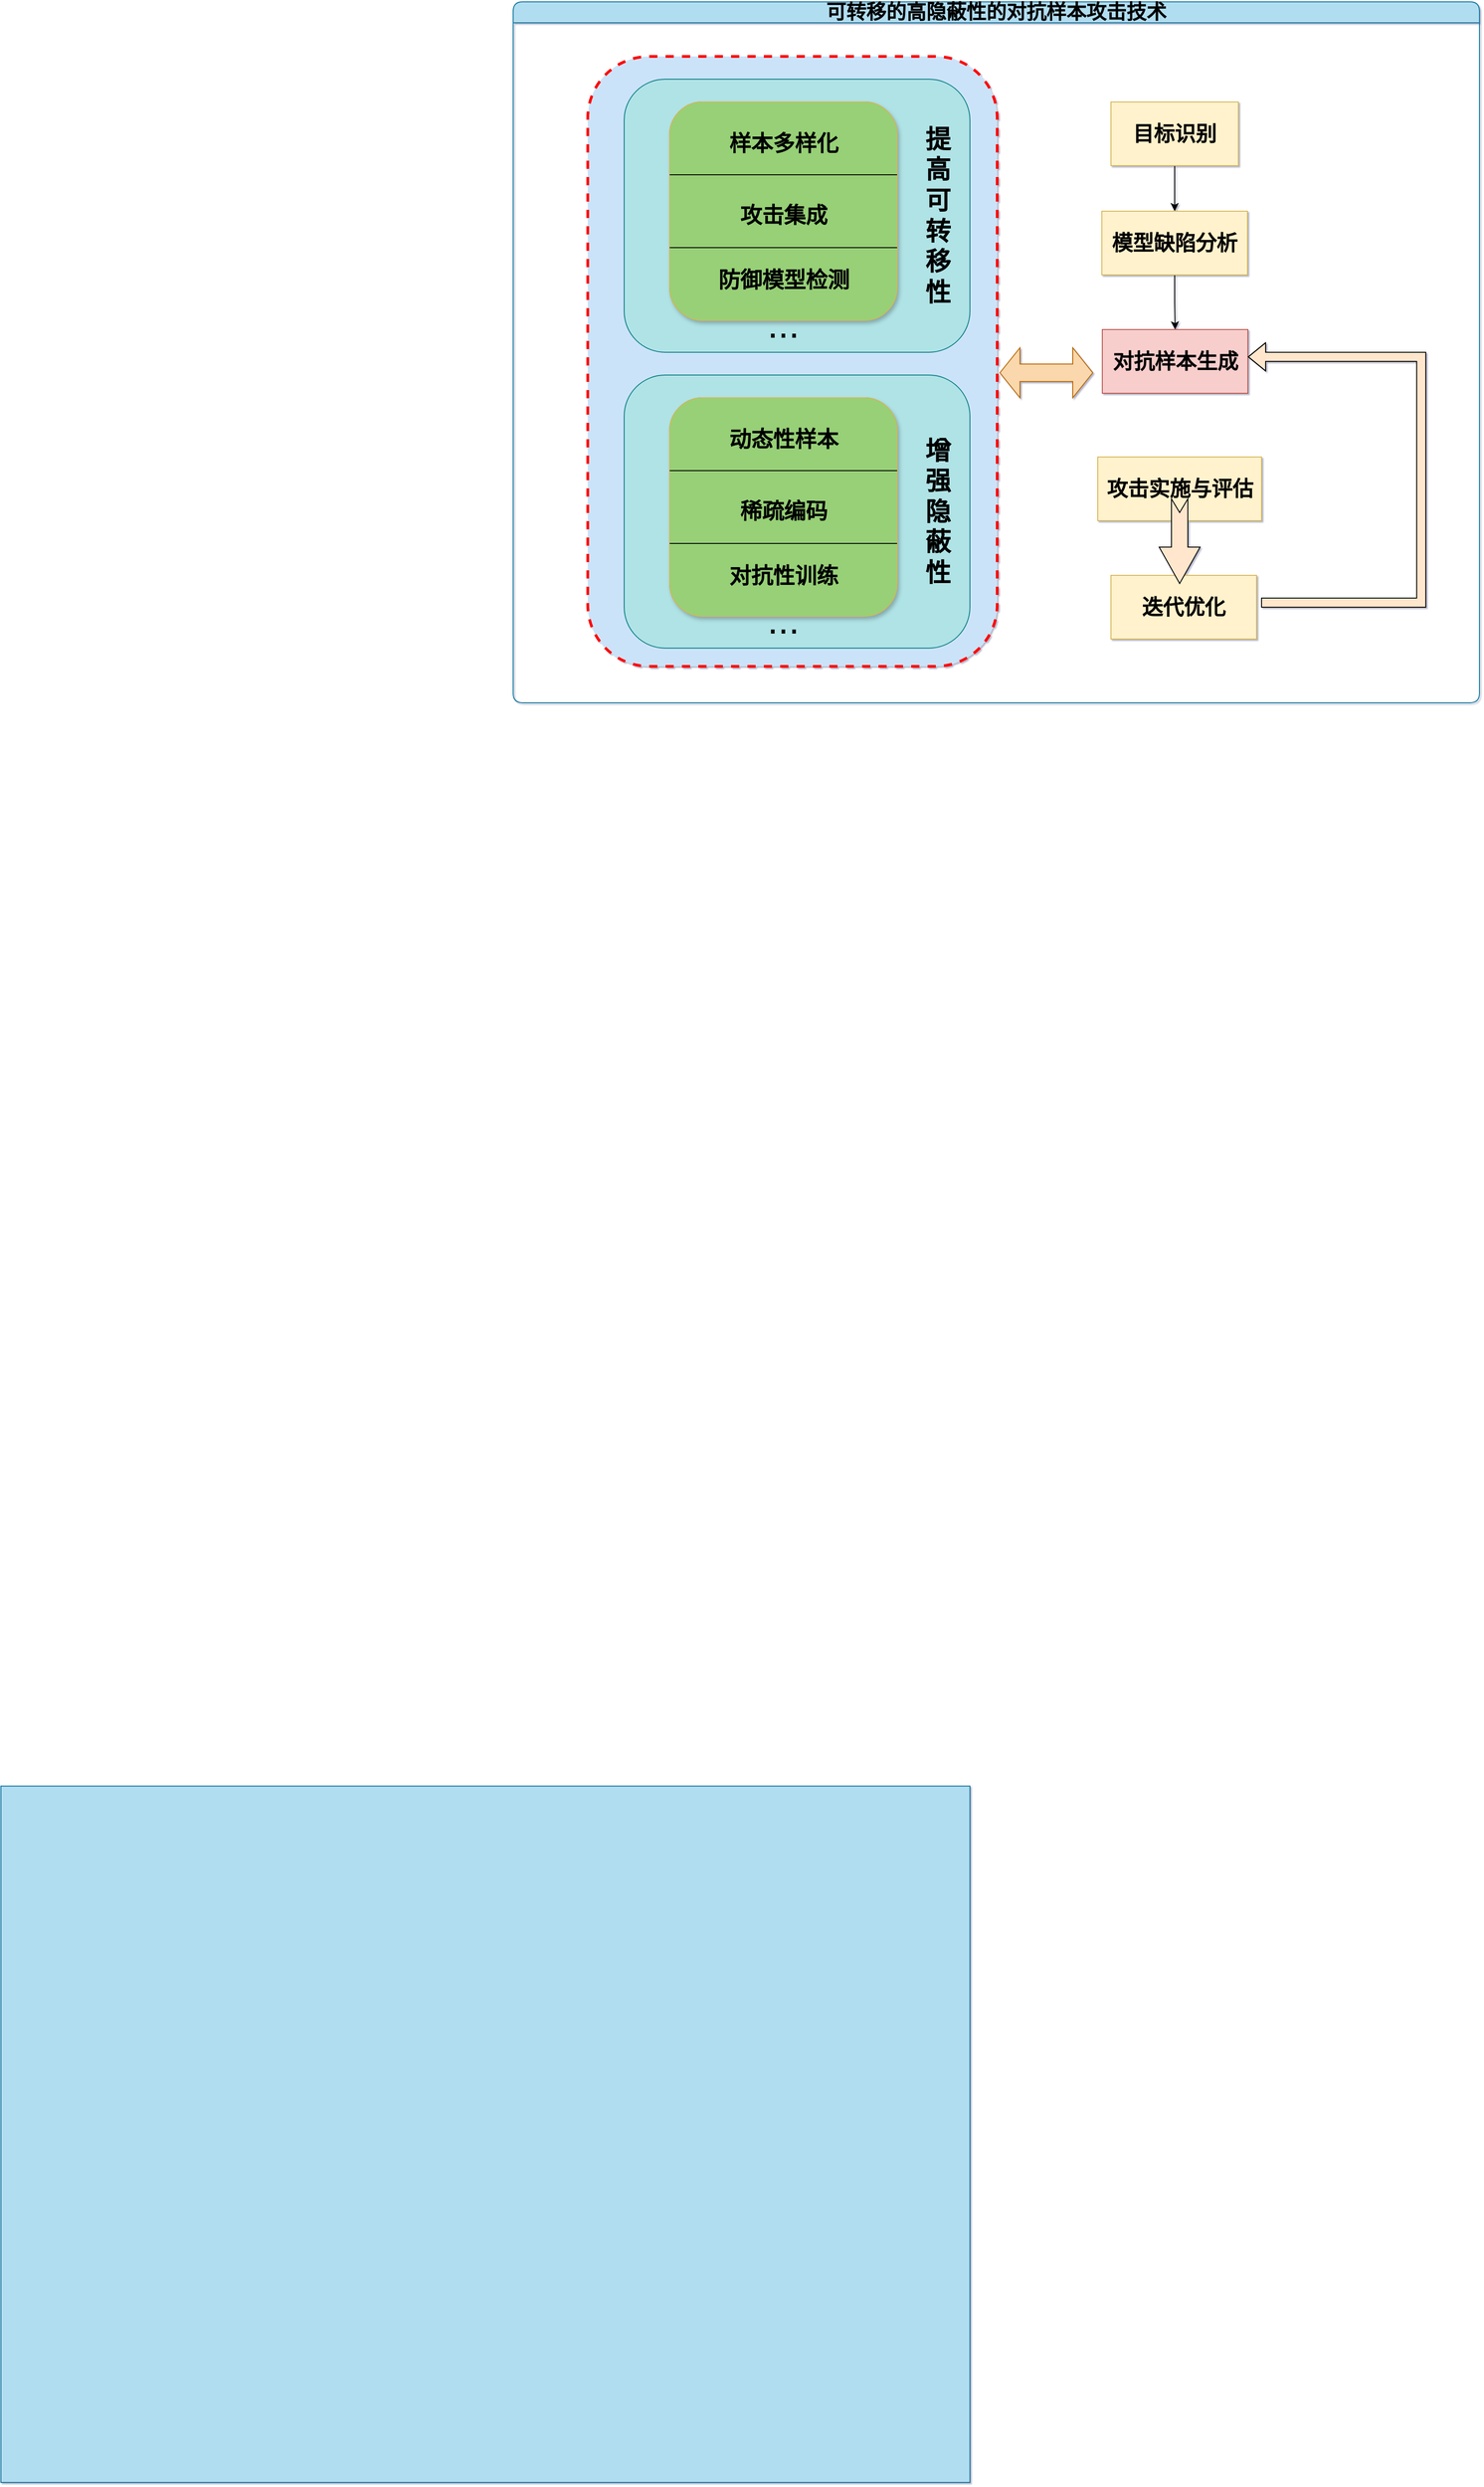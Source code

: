 <mxfile version="24.8.0">
  <diagram name="第 1 页" id="HA4UVDwD3Zuw-qyTp5fs">
    <mxGraphModel dx="3519" dy="2359" grid="1" gridSize="10" guides="1" tooltips="1" connect="1" arrows="1" fold="1" page="1" pageScale="1" pageWidth="827" pageHeight="1169" background="#FFFFFF" math="0" shadow="1">
      <root>
        <mxCell id="0" />
        <mxCell id="1" parent="0" />
        <mxCell id="MQWxd4llmsT6GIJLcgqH-2" value="&lt;font style=&quot;font-size: 22px;&quot;&gt;可转移的高隐蔽性的对抗样本攻击技术&lt;/font&gt;" style="swimlane;whiteSpace=wrap;html=1;movable=1;resizable=1;rotatable=1;deletable=1;editable=1;locked=0;connectable=1;fillColor=#B1DDF0;strokeColor=#10739e;swimlaneFillColor=none;rounded=1;labelBackgroundColor=none;" parent="1" vertex="1">
          <mxGeometry x="-291" y="-600" width="1062" height="770" as="geometry" />
        </mxCell>
        <mxCell id="avuRpU4u4uQsAYTOEr3t-48" value="" style="group" vertex="1" connectable="0" parent="MQWxd4llmsT6GIJLcgqH-2">
          <mxGeometry x="642.5" y="110" width="355.5" height="590" as="geometry" />
        </mxCell>
        <mxCell id="MQWxd4llmsT6GIJLcgqH-11" style="edgeStyle=orthogonalEdgeStyle;rounded=0;orthogonalLoop=1;jettySize=auto;html=1;exitX=0.5;exitY=1;exitDx=0;exitDy=0;entryX=0.5;entryY=0;entryDx=0;entryDy=0;" parent="avuRpU4u4uQsAYTOEr3t-48" source="MQWxd4llmsT6GIJLcgqH-4" target="MQWxd4llmsT6GIJLcgqH-5" edge="1">
          <mxGeometry relative="1" as="geometry" />
        </mxCell>
        <mxCell id="MQWxd4llmsT6GIJLcgqH-4" value="&lt;b&gt;&lt;font style=&quot;font-size: 23px;&quot;&gt;目标识别&lt;/font&gt;&lt;/b&gt;" style="rounded=0;whiteSpace=wrap;html=1;fillColor=#fff2cc;strokeColor=#d6b656;" parent="avuRpU4u4uQsAYTOEr3t-48" vertex="1">
          <mxGeometry x="14.5" width="140" height="70" as="geometry" />
        </mxCell>
        <mxCell id="MQWxd4llmsT6GIJLcgqH-12" style="edgeStyle=orthogonalEdgeStyle;rounded=0;orthogonalLoop=1;jettySize=auto;html=1;exitX=0.5;exitY=1;exitDx=0;exitDy=0;entryX=0.5;entryY=0;entryDx=0;entryDy=0;" parent="avuRpU4u4uQsAYTOEr3t-48" source="MQWxd4llmsT6GIJLcgqH-5" target="MQWxd4llmsT6GIJLcgqH-6" edge="1">
          <mxGeometry relative="1" as="geometry" />
        </mxCell>
        <mxCell id="MQWxd4llmsT6GIJLcgqH-5" value="&lt;span style=&quot;font-size: 23px;&quot;&gt;&lt;b&gt;模型缺陷分析&lt;/b&gt;&lt;/span&gt;" style="rounded=0;whiteSpace=wrap;html=1;fillColor=#fff2cc;strokeColor=#d6b656;" parent="avuRpU4u4uQsAYTOEr3t-48" vertex="1">
          <mxGeometry x="4.5" y="120" width="160" height="70" as="geometry" />
        </mxCell>
        <mxCell id="MQWxd4llmsT6GIJLcgqH-6" value="&lt;span style=&quot;font-size: 23px;&quot;&gt;&lt;b&gt;对抗样本生成&lt;/b&gt;&lt;/span&gt;" style="rounded=0;whiteSpace=wrap;html=1;fillColor=#f8cecc;strokeColor=#b85450;" parent="avuRpU4u4uQsAYTOEr3t-48" vertex="1">
          <mxGeometry x="5" y="250" width="160" height="70" as="geometry" />
        </mxCell>
        <mxCell id="MQWxd4llmsT6GIJLcgqH-9" value="&lt;span style=&quot;font-size: 23px;&quot;&gt;&lt;b&gt;攻击实施与评估&lt;/b&gt;&lt;/span&gt;" style="rounded=0;whiteSpace=wrap;html=1;fillColor=#fff2cc;strokeColor=#d6b656;" parent="avuRpU4u4uQsAYTOEr3t-48" vertex="1">
          <mxGeometry y="390" width="180" height="70" as="geometry" />
        </mxCell>
        <mxCell id="MQWxd4llmsT6GIJLcgqH-23" style="edgeStyle=orthogonalEdgeStyle;rounded=0;orthogonalLoop=1;jettySize=auto;html=1;shape=flexArrow;fillColor=#FFE6CC;" parent="avuRpU4u4uQsAYTOEr3t-48" edge="1">
          <mxGeometry relative="1" as="geometry">
            <Array as="points">
              <mxPoint x="179.5" y="550" />
              <mxPoint x="355.5" y="550" />
              <mxPoint x="355.5" y="280" />
            </Array>
            <mxPoint x="165" y="280" as="targetPoint" />
            <mxPoint x="179.5" y="550" as="sourcePoint" />
          </mxGeometry>
        </mxCell>
        <mxCell id="MQWxd4llmsT6GIJLcgqH-10" value="&lt;span style=&quot;font-size: 23px;&quot;&gt;&lt;b&gt;迭代优化&lt;/b&gt;&lt;/span&gt;" style="rounded=0;whiteSpace=wrap;html=1;fillColor=#fff2cc;strokeColor=#d6b656;" parent="avuRpU4u4uQsAYTOEr3t-48" vertex="1">
          <mxGeometry x="14.5" y="520" width="160" height="70" as="geometry" />
        </mxCell>
        <mxCell id="eit7i80TBagA0Y27QY0m-10" value="" style="html=1;shadow=0;dashed=0;align=center;verticalAlign=middle;shape=mxgraph.arrows2.arrow;dy=0.6;dx=40;notch=15;rotation=90;fillColor=#FFE6CC;" parent="avuRpU4u4uQsAYTOEr3t-48" vertex="1">
          <mxGeometry x="43.5" y="460" width="93" height="45" as="geometry" />
        </mxCell>
        <mxCell id="avuRpU4u4uQsAYTOEr3t-43" value="" style="group" vertex="1" connectable="0" parent="MQWxd4llmsT6GIJLcgqH-2">
          <mxGeometry x="150" y="130" width="912" height="795" as="geometry" />
        </mxCell>
        <mxCell id="eit7i80TBagA0Y27QY0m-5" value="" style="html=1;shadow=0;dashed=0;align=center;verticalAlign=middle;shape=mxgraph.arrows2.twoWayArrow;dy=0.65;dx=22;rotation=-180;fillColor=#fad7ac;strokeColor=#b46504;" parent="avuRpU4u4uQsAYTOEr3t-43" vertex="1">
          <mxGeometry x="385" y="250" width="102" height="55" as="geometry" />
        </mxCell>
        <mxCell id="avuRpU4u4uQsAYTOEr3t-42" value="" style="group;movable=1;resizable=1;rotatable=1;deletable=1;editable=1;locked=0;connectable=1;" vertex="1" connectable="0" parent="avuRpU4u4uQsAYTOEr3t-43">
          <mxGeometry x="-68" y="-70" width="980" height="865" as="geometry" />
        </mxCell>
        <mxCell id="avuRpU4u4uQsAYTOEr3t-47" value="" style="group" vertex="1" connectable="0" parent="avuRpU4u4uQsAYTOEr3t-42">
          <mxGeometry width="980" height="865" as="geometry" />
        </mxCell>
        <mxCell id="eit7i80TBagA0Y27QY0m-4" value="" style="rounded=1;whiteSpace=wrap;html=1;fillColor=#CBE3F8;dashed=1;strokeWidth=3;strokeColor=#FF0000;perimeterSpacing=0;movable=1;resizable=1;rotatable=1;deletable=1;editable=1;locked=0;connectable=1;" parent="avuRpU4u4uQsAYTOEr3t-47" vertex="1">
          <mxGeometry width="450" height="670" as="geometry" />
        </mxCell>
        <mxCell id="avuRpU4u4uQsAYTOEr3t-46" value="" style="group" vertex="1" connectable="0" parent="avuRpU4u4uQsAYTOEr3t-47">
          <mxGeometry x="40" y="25" width="940" height="710" as="geometry" />
        </mxCell>
        <mxCell id="MQWxd4llmsT6GIJLcgqH-7" value="" style="rounded=1;whiteSpace=wrap;html=1;fillColor=#b0e3e6;strokeColor=#0e8088;movable=1;resizable=1;rotatable=1;deletable=1;editable=1;locked=0;connectable=1;" parent="avuRpU4u4uQsAYTOEr3t-46" vertex="1">
          <mxGeometry width="380" height="300" as="geometry" />
        </mxCell>
        <mxCell id="avuRpU4u4uQsAYTOEr3t-28" value="&lt;font style=&quot;font-size: 42px;&quot;&gt;...&lt;/font&gt;" style="text;html=1;align=center;verticalAlign=middle;whiteSpace=wrap;rounded=0;movable=1;resizable=1;rotatable=1;deletable=1;editable=1;locked=0;connectable=1;" vertex="1" parent="avuRpU4u4uQsAYTOEr3t-46">
          <mxGeometry x="145" y="255" width="60" height="30" as="geometry" />
        </mxCell>
        <mxCell id="avuRpU4u4uQsAYTOEr3t-31" value="&lt;b style=&quot;&quot;&gt;&lt;font style=&quot;font-size: 28px;&quot;&gt;提高可转移性&lt;/font&gt;&lt;/b&gt;" style="text;html=1;align=center;verticalAlign=middle;whiteSpace=wrap;rounded=0;movable=1;resizable=1;rotatable=1;deletable=1;editable=1;locked=0;connectable=1;" vertex="1" parent="avuRpU4u4uQsAYTOEr3t-46">
          <mxGeometry x="330" y="35" width="30" height="230" as="geometry" />
        </mxCell>
        <mxCell id="avuRpU4u4uQsAYTOEr3t-13" value="" style="group;movable=1;resizable=1;rotatable=1;deletable=1;editable=1;locked=0;connectable=1;fillColor=#d5e8d4;strokeColor=#82b366;rounded=1;shadow=1;" vertex="1" connectable="0" parent="avuRpU4u4uQsAYTOEr3t-46">
          <mxGeometry x="50" y="25" width="250" height="240" as="geometry" />
        </mxCell>
        <mxCell id="avuRpU4u4uQsAYTOEr3t-14" value="" style="rounded=1;whiteSpace=wrap;html=1;fillColor=#97D077;strokeColor=#d6b656;movable=1;resizable=1;rotatable=1;deletable=1;editable=1;locked=0;connectable=1;" vertex="1" parent="avuRpU4u4uQsAYTOEr3t-13">
          <mxGeometry width="250.0" height="240" as="geometry" />
        </mxCell>
        <mxCell id="avuRpU4u4uQsAYTOEr3t-15" value="&lt;span style=&quot;font-size: 24px;&quot;&gt;&lt;b&gt;样本多样化&lt;/b&gt;&lt;/span&gt;" style="text;html=1;align=center;verticalAlign=middle;whiteSpace=wrap;rounded=0;movable=1;resizable=1;rotatable=1;deletable=1;editable=1;locked=0;connectable=1;" vertex="1" parent="avuRpU4u4uQsAYTOEr3t-13">
          <mxGeometry x="32.738" y="19.996" width="184.524" height="51.429" as="geometry" />
        </mxCell>
        <mxCell id="avuRpU4u4uQsAYTOEr3t-16" value="&lt;b&gt;&lt;font style=&quot;font-size: 24px;&quot;&gt;防御模型检测&lt;/font&gt;&lt;/b&gt;" style="text;html=1;align=center;verticalAlign=middle;whiteSpace=wrap;rounded=0;movable=1;resizable=1;rotatable=1;deletable=1;editable=1;locked=0;connectable=1;" vertex="1" parent="avuRpU4u4uQsAYTOEr3t-13">
          <mxGeometry x="32.738" y="169.996" width="184.524" height="51.429" as="geometry" />
        </mxCell>
        <mxCell id="avuRpU4u4uQsAYTOEr3t-17" style="rounded=0;orthogonalLoop=1;jettySize=auto;html=1;exitX=0;exitY=0.75;exitDx=0;exitDy=0;entryX=1;entryY=0.75;entryDx=0;entryDy=0;endArrow=none;endFill=0;movable=1;resizable=1;rotatable=1;deletable=1;editable=1;locked=0;connectable=1;" edge="1" parent="avuRpU4u4uQsAYTOEr3t-13">
          <mxGeometry relative="1" as="geometry">
            <mxPoint y="160" as="sourcePoint" />
            <mxPoint x="250.0" y="160" as="targetPoint" />
          </mxGeometry>
        </mxCell>
        <mxCell id="avuRpU4u4uQsAYTOEr3t-18" style="rounded=0;orthogonalLoop=1;jettySize=auto;html=1;exitX=0;exitY=0.25;exitDx=0;exitDy=0;entryX=1;entryY=0.25;entryDx=0;entryDy=0;endArrow=none;endFill=0;movable=1;resizable=1;rotatable=1;deletable=1;editable=1;locked=0;connectable=1;" edge="1" parent="avuRpU4u4uQsAYTOEr3t-13">
          <mxGeometry relative="1" as="geometry">
            <mxPoint y="80.0" as="sourcePoint" />
            <mxPoint x="250.0" y="80.0" as="targetPoint" />
          </mxGeometry>
        </mxCell>
        <mxCell id="avuRpU4u4uQsAYTOEr3t-19" value="&lt;b&gt;&lt;font style=&quot;font-size: 24px;&quot;&gt;攻击集成&lt;/font&gt;&lt;/b&gt;" style="text;html=1;align=center;verticalAlign=middle;whiteSpace=wrap;rounded=0;movable=1;resizable=1;rotatable=1;deletable=1;editable=1;locked=0;connectable=1;" vertex="1" parent="avuRpU4u4uQsAYTOEr3t-13">
          <mxGeometry x="32.738" y="110.0" width="184.524" height="30" as="geometry" />
        </mxCell>
        <mxCell id="avuRpU4u4uQsAYTOEr3t-45" value="" style="group" vertex="1" connectable="0" parent="avuRpU4u4uQsAYTOEr3t-47">
          <mxGeometry x="40" y="350" width="494" height="515" as="geometry" />
        </mxCell>
        <mxCell id="avuRpU4u4uQsAYTOEr3t-32" value="" style="rounded=1;whiteSpace=wrap;html=1;fillColor=#b0e3e6;strokeColor=#0e8088;movable=1;resizable=1;rotatable=1;deletable=1;editable=1;locked=0;connectable=1;" vertex="1" parent="avuRpU4u4uQsAYTOEr3t-45">
          <mxGeometry width="380" height="300" as="geometry" />
        </mxCell>
        <mxCell id="avuRpU4u4uQsAYTOEr3t-33" value="&lt;font style=&quot;font-size: 42px;&quot;&gt;...&lt;/font&gt;" style="text;html=1;align=center;verticalAlign=middle;whiteSpace=wrap;rounded=0;movable=1;resizable=1;rotatable=1;deletable=1;editable=1;locked=0;connectable=1;" vertex="1" parent="avuRpU4u4uQsAYTOEr3t-45">
          <mxGeometry x="145" y="255" width="60" height="30" as="geometry" />
        </mxCell>
        <mxCell id="avuRpU4u4uQsAYTOEr3t-34" value="&lt;b style=&quot;&quot;&gt;&lt;font style=&quot;font-size: 28px;&quot;&gt;增强隐蔽性&lt;/font&gt;&lt;/b&gt;" style="text;html=1;align=center;verticalAlign=middle;whiteSpace=wrap;rounded=0;movable=1;resizable=1;rotatable=1;deletable=1;editable=1;locked=0;connectable=1;" vertex="1" parent="avuRpU4u4uQsAYTOEr3t-45">
          <mxGeometry x="330" y="35" width="30" height="230" as="geometry" />
        </mxCell>
        <mxCell id="avuRpU4u4uQsAYTOEr3t-35" value="" style="group;movable=1;resizable=1;rotatable=1;deletable=1;editable=1;locked=0;connectable=1;fillColor=#d5e8d4;strokeColor=#82b366;rounded=1;shadow=1;" vertex="1" connectable="0" parent="avuRpU4u4uQsAYTOEr3t-45">
          <mxGeometry x="50" y="25" width="250" height="240" as="geometry" />
        </mxCell>
        <mxCell id="avuRpU4u4uQsAYTOEr3t-36" value="" style="rounded=1;whiteSpace=wrap;html=1;fillColor=#97D077;strokeColor=#d6b656;movable=1;resizable=1;rotatable=1;deletable=1;editable=1;locked=0;connectable=1;" vertex="1" parent="avuRpU4u4uQsAYTOEr3t-35">
          <mxGeometry width="250.0" height="240" as="geometry" />
        </mxCell>
        <mxCell id="avuRpU4u4uQsAYTOEr3t-38" value="&lt;b&gt;&lt;font style=&quot;font-size: 24px;&quot;&gt;对抗性训练&lt;/font&gt;&lt;/b&gt;" style="text;html=1;align=center;verticalAlign=middle;whiteSpace=wrap;rounded=0;movable=1;resizable=1;rotatable=1;deletable=1;editable=1;locked=0;connectable=1;" vertex="1" parent="avuRpU4u4uQsAYTOEr3t-35">
          <mxGeometry x="32.738" y="169.996" width="184.524" height="51.429" as="geometry" />
        </mxCell>
        <mxCell id="avuRpU4u4uQsAYTOEr3t-39" style="rounded=0;orthogonalLoop=1;jettySize=auto;html=1;exitX=0;exitY=0.75;exitDx=0;exitDy=0;entryX=1;entryY=0.75;entryDx=0;entryDy=0;endArrow=none;endFill=0;movable=1;resizable=1;rotatable=1;deletable=1;editable=1;locked=0;connectable=1;" edge="1" parent="avuRpU4u4uQsAYTOEr3t-35">
          <mxGeometry relative="1" as="geometry">
            <mxPoint y="160" as="sourcePoint" />
            <mxPoint x="250.0" y="160" as="targetPoint" />
          </mxGeometry>
        </mxCell>
        <mxCell id="avuRpU4u4uQsAYTOEr3t-40" style="rounded=0;orthogonalLoop=1;jettySize=auto;html=1;exitX=0;exitY=0.25;exitDx=0;exitDy=0;entryX=1;entryY=0.25;entryDx=0;entryDy=0;endArrow=none;endFill=0;movable=1;resizable=1;rotatable=1;deletable=1;editable=1;locked=0;connectable=1;" edge="1" parent="avuRpU4u4uQsAYTOEr3t-35">
          <mxGeometry relative="1" as="geometry">
            <mxPoint y="80.0" as="sourcePoint" />
            <mxPoint x="250.0" y="80.0" as="targetPoint" />
          </mxGeometry>
        </mxCell>
        <mxCell id="avuRpU4u4uQsAYTOEr3t-41" value="&lt;b&gt;&lt;font style=&quot;font-size: 24px;&quot;&gt;稀疏编码&lt;/font&gt;&lt;/b&gt;" style="text;html=1;align=center;verticalAlign=middle;whiteSpace=wrap;rounded=0;movable=1;resizable=1;rotatable=1;deletable=1;editable=1;locked=0;connectable=1;" vertex="1" parent="avuRpU4u4uQsAYTOEr3t-35">
          <mxGeometry x="32.738" y="110.0" width="184.524" height="30" as="geometry" />
        </mxCell>
        <mxCell id="avuRpU4u4uQsAYTOEr3t-37" value="&lt;span style=&quot;font-size: 24px;&quot;&gt;&lt;b&gt;动态性样本&lt;/b&gt;&lt;/span&gt;" style="text;html=1;align=center;verticalAlign=middle;whiteSpace=wrap;rounded=0;movable=1;resizable=1;rotatable=1;deletable=1;editable=1;locked=0;connectable=1;" vertex="1" parent="avuRpU4u4uQsAYTOEr3t-35">
          <mxGeometry x="32.738" y="19.996" width="184.524" height="51.429" as="geometry" />
        </mxCell>
        <mxCell id="eit7i80TBagA0Y27QY0m-16" value="" style="rounded=0;whiteSpace=wrap;html=1;fillColor=#b1ddf0;strokeColor=#10739e;" parent="1" vertex="1">
          <mxGeometry x="-854" y="1360" width="1065" height="765" as="geometry" />
        </mxCell>
      </root>
    </mxGraphModel>
  </diagram>
</mxfile>
